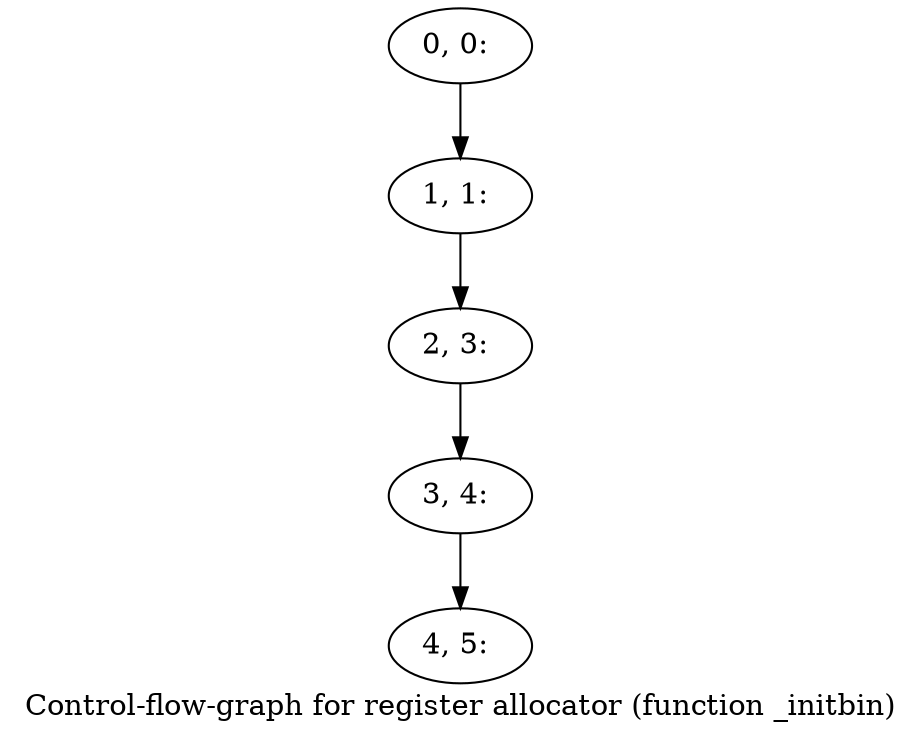 digraph G {
graph [label="Control-flow-graph for register allocator (function _initbin)"]
0[label="0, 0: "];
1[label="1, 1: "];
2[label="2, 3: "];
3[label="3, 4: "];
4[label="4, 5: "];
0->1 ;
1->2 ;
2->3 ;
3->4 ;
}
